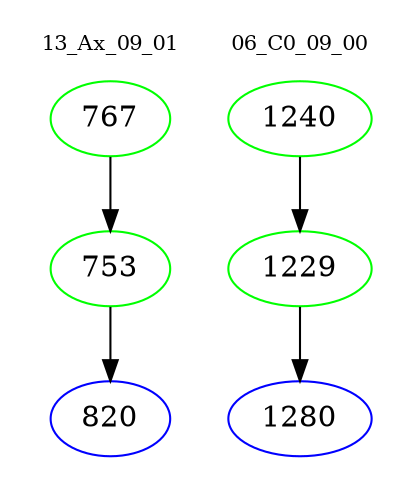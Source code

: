 digraph{
subgraph cluster_0 {
color = white
label = "13_Ax_09_01";
fontsize=10;
T0_767 [label="767", color="green"]
T0_767 -> T0_753 [color="black"]
T0_753 [label="753", color="green"]
T0_753 -> T0_820 [color="black"]
T0_820 [label="820", color="blue"]
}
subgraph cluster_1 {
color = white
label = "06_C0_09_00";
fontsize=10;
T1_1240 [label="1240", color="green"]
T1_1240 -> T1_1229 [color="black"]
T1_1229 [label="1229", color="green"]
T1_1229 -> T1_1280 [color="black"]
T1_1280 [label="1280", color="blue"]
}
}

